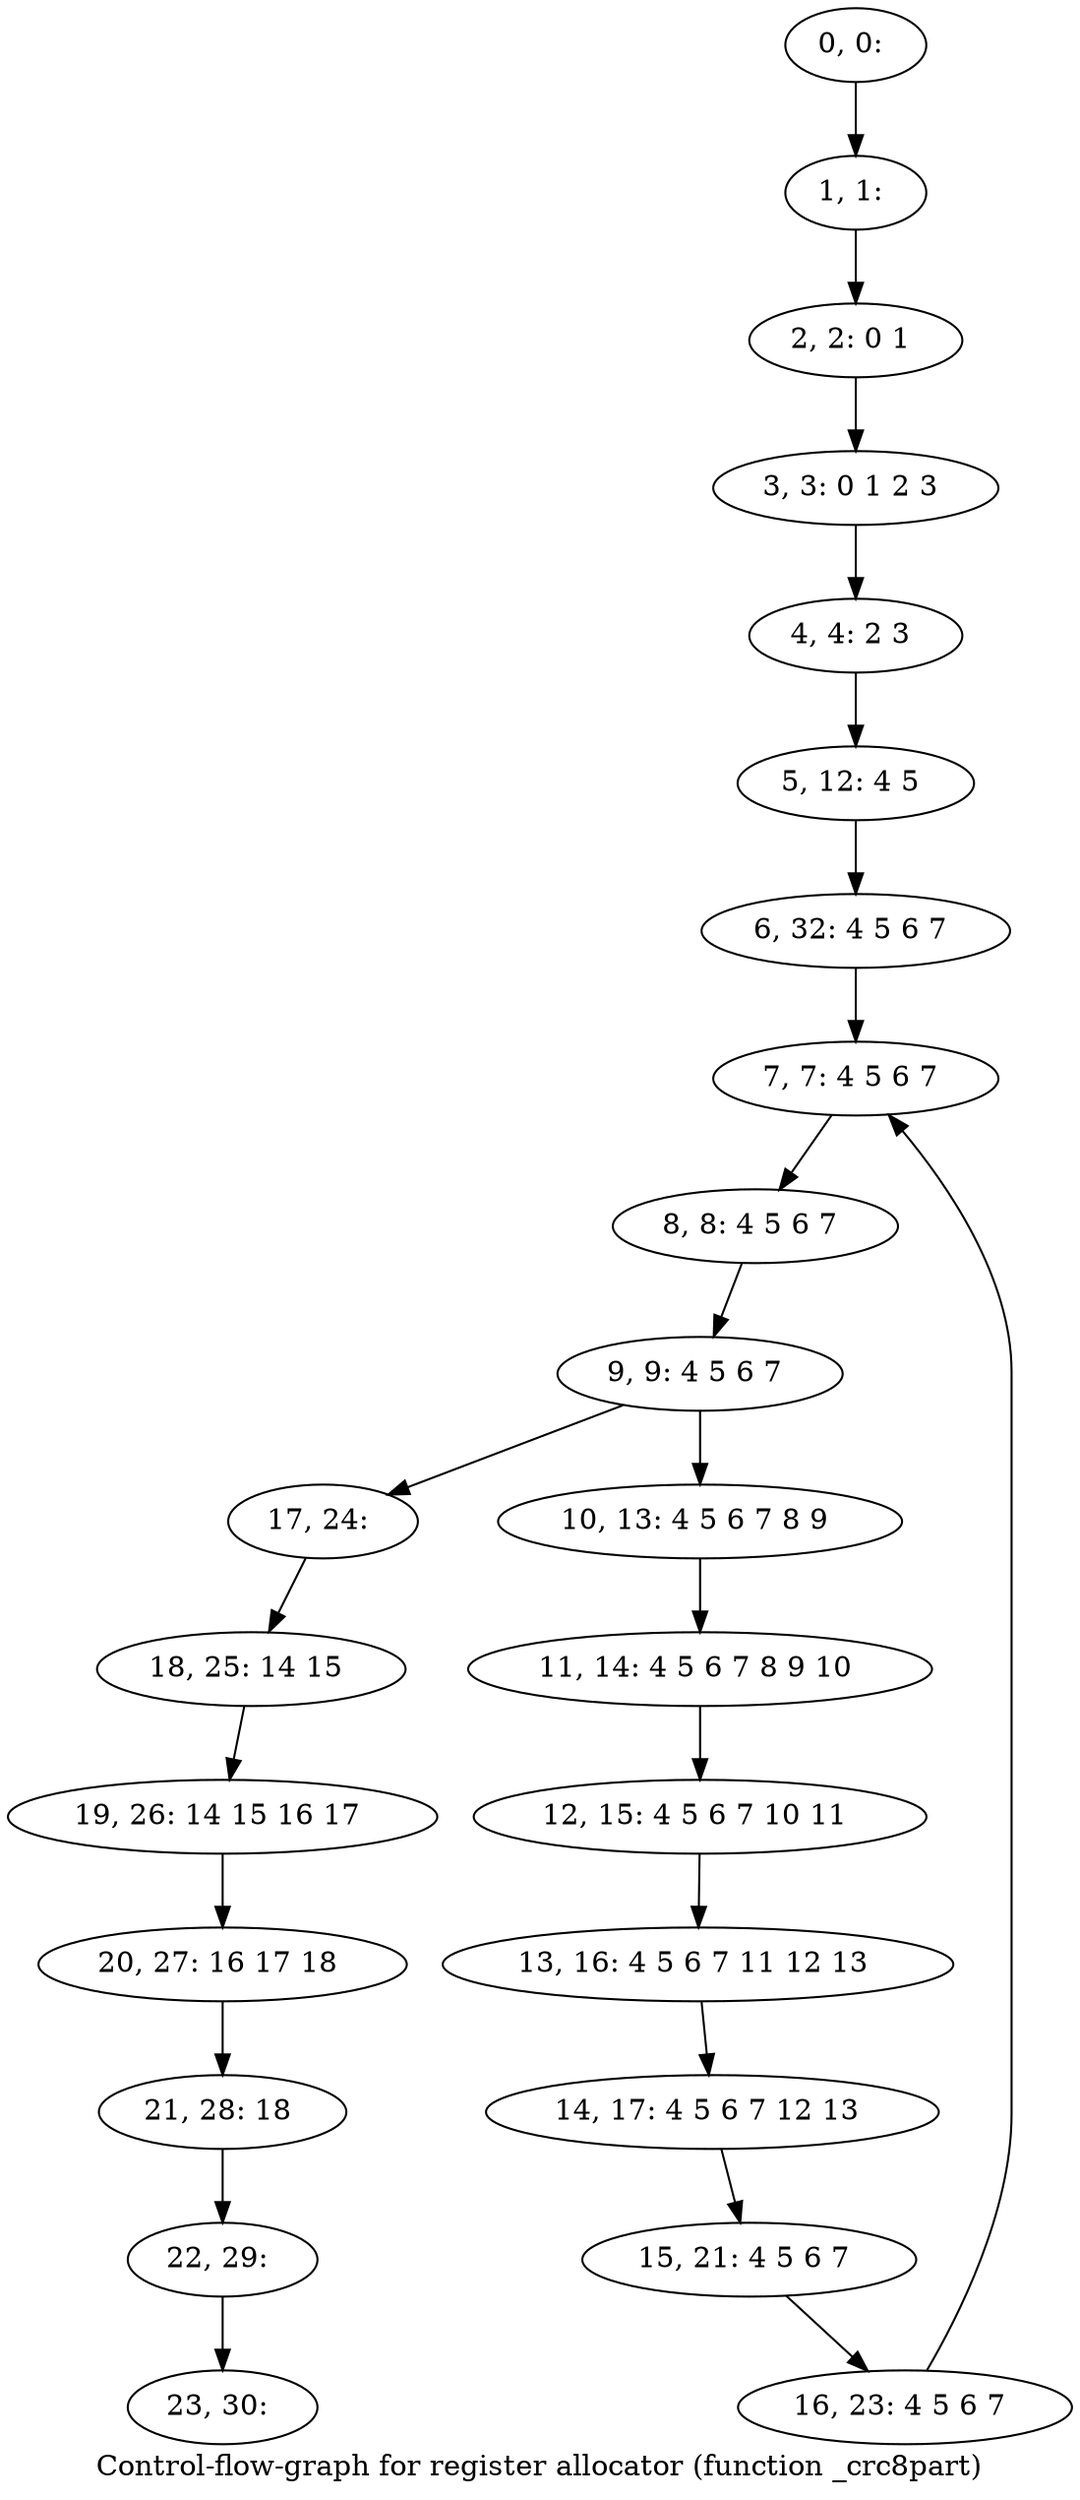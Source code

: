 digraph G {
graph [label="Control-flow-graph for register allocator (function _crc8part)"]
0[label="0, 0: "];
1[label="1, 1: "];
2[label="2, 2: 0 1 "];
3[label="3, 3: 0 1 2 3 "];
4[label="4, 4: 2 3 "];
5[label="5, 12: 4 5 "];
6[label="6, 32: 4 5 6 7 "];
7[label="7, 7: 4 5 6 7 "];
8[label="8, 8: 4 5 6 7 "];
9[label="9, 9: 4 5 6 7 "];
10[label="10, 13: 4 5 6 7 8 9 "];
11[label="11, 14: 4 5 6 7 8 9 10 "];
12[label="12, 15: 4 5 6 7 10 11 "];
13[label="13, 16: 4 5 6 7 11 12 13 "];
14[label="14, 17: 4 5 6 7 12 13 "];
15[label="15, 21: 4 5 6 7 "];
16[label="16, 23: 4 5 6 7 "];
17[label="17, 24: "];
18[label="18, 25: 14 15 "];
19[label="19, 26: 14 15 16 17 "];
20[label="20, 27: 16 17 18 "];
21[label="21, 28: 18 "];
22[label="22, 29: "];
23[label="23, 30: "];
0->1 ;
1->2 ;
2->3 ;
3->4 ;
4->5 ;
5->6 ;
6->7 ;
7->8 ;
8->9 ;
9->10 ;
9->17 ;
10->11 ;
11->12 ;
12->13 ;
13->14 ;
14->15 ;
15->16 ;
16->7 ;
17->18 ;
18->19 ;
19->20 ;
20->21 ;
21->22 ;
22->23 ;
}
